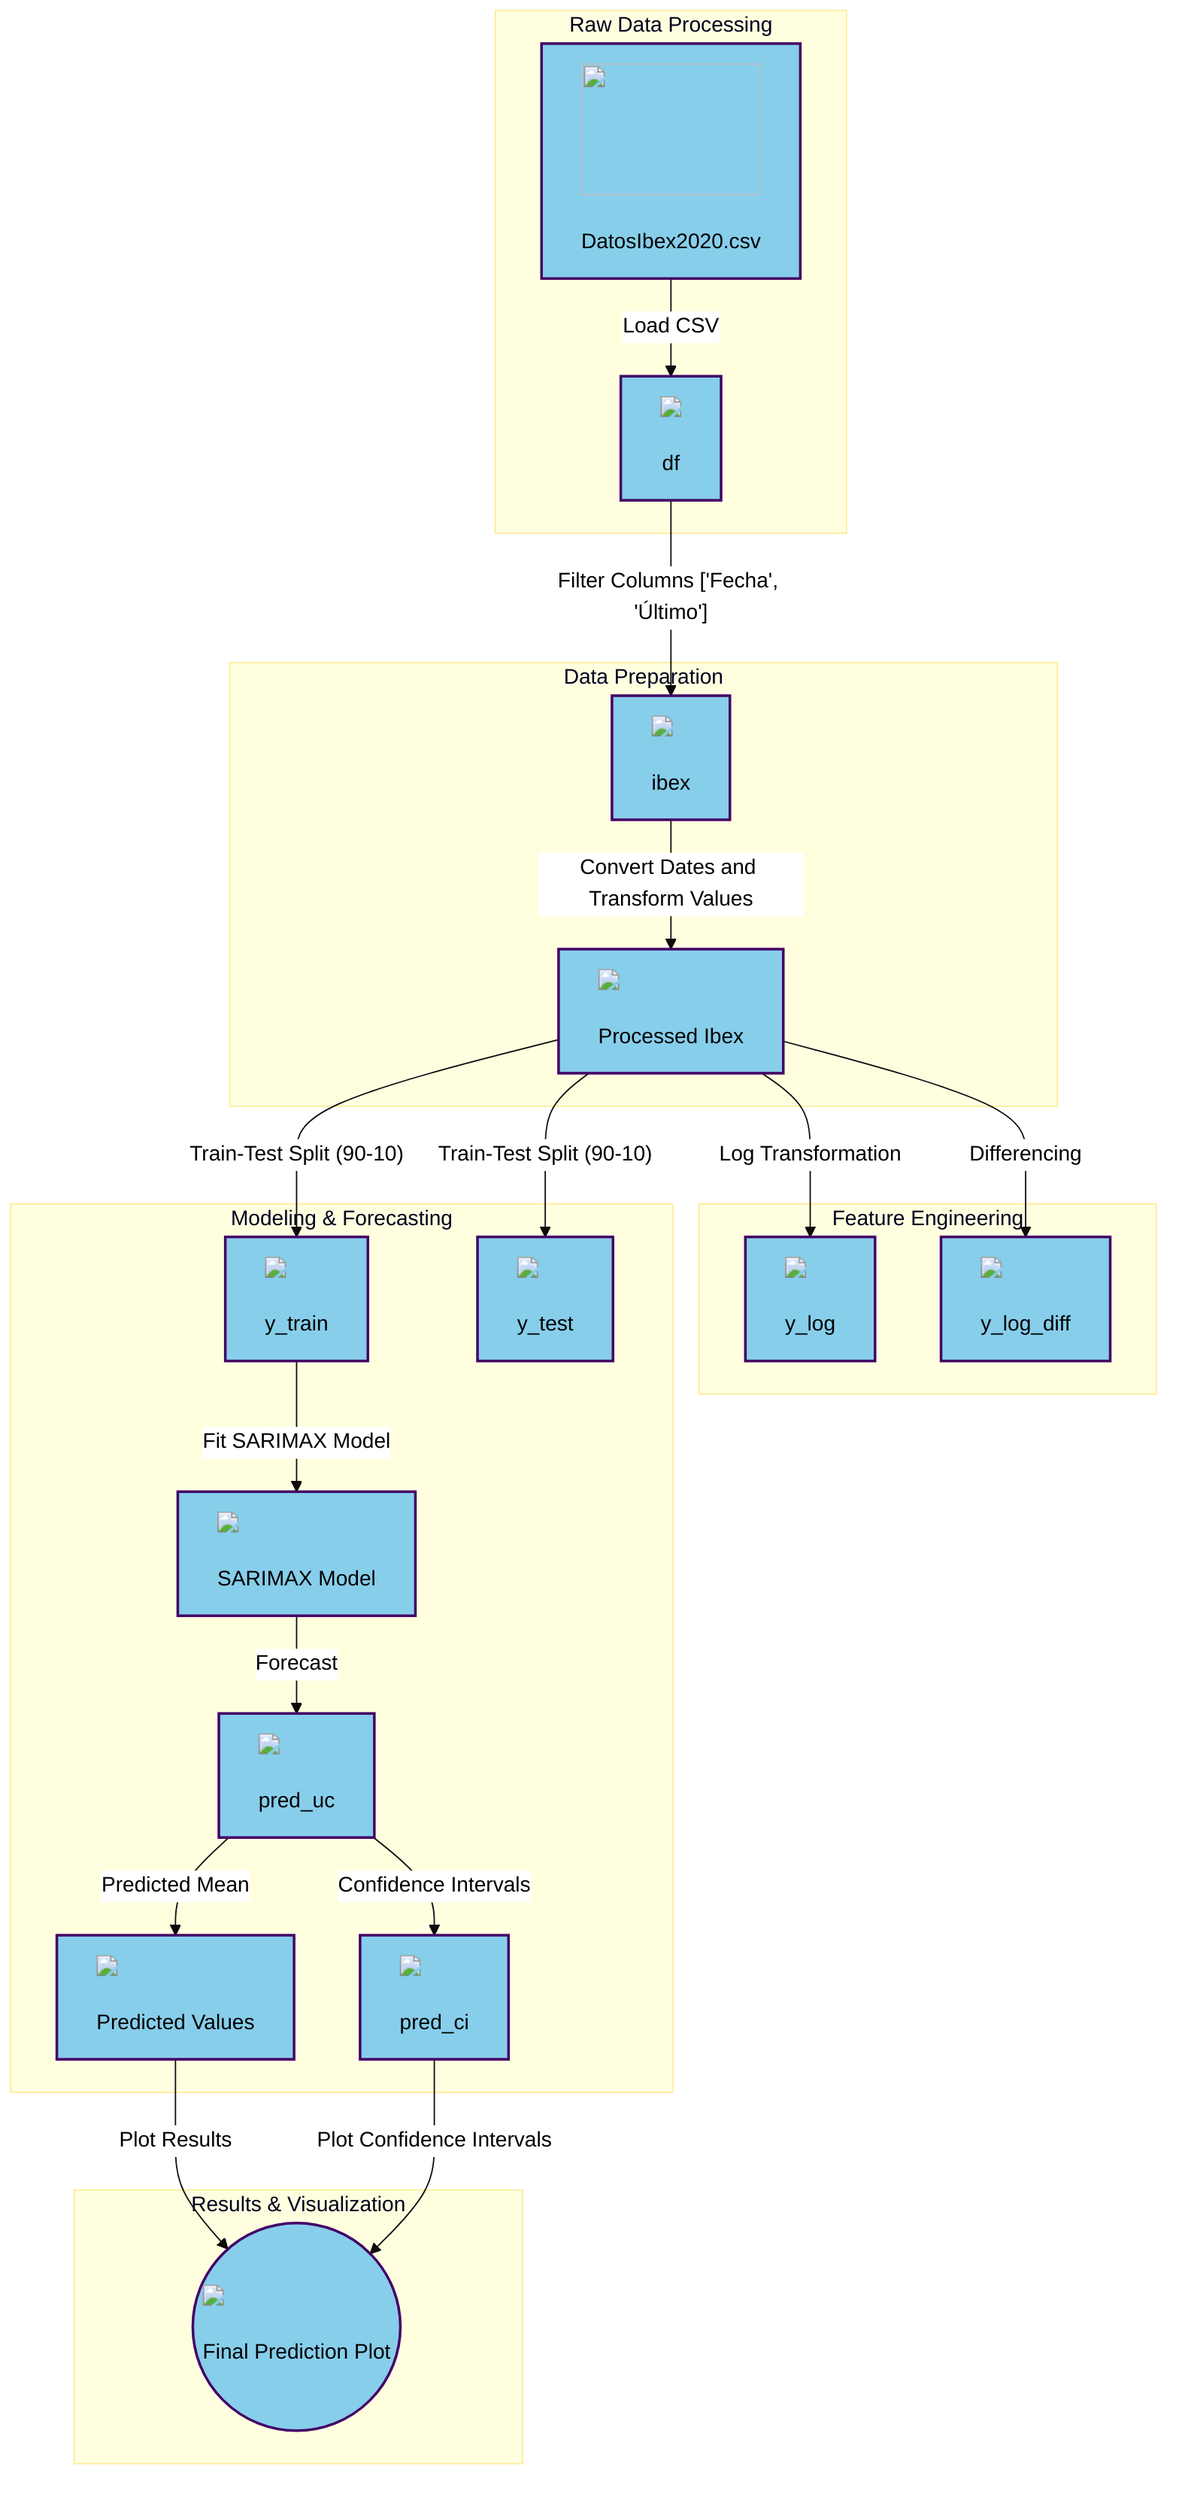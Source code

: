 %%{ init : { 'theme' : 'base', 'themeVariables': { 'primaryColor': '#ffcc00', 'edgeLabelBackground':'#ffffff', 'tertiaryColor': '#ffffe0', 'primaryBorderColor': '#d4aa00', 'primaryTextColor': '#000000', 'tertiaryBorderColor': '#ffeb99'}, 'themeCSS': '.label foreignObject { overflow: visible; } '} }%%

graph TD

    %% Data Sources
    A["<img src='path/to/file.svg' width=100 height=100/> <br/> DatosIbex2020.csv"] -->|"Load CSV"| B["<img src='path/to/table.svg'/> <br/> df"]
    
    %% DataFrame Creation and Filtering
    B -->|"Filter Columns ['Fecha', 'Último']"| C["<img src='path/to/column_split.svg'/> <br/> ibex"]

    %% Data Transformation
    C -->|"Convert Dates and Transform Values"| D["<img src='path/to/row_split.svg'/> <br/> Processed Ibex"]
    D -->|"Log Transformation"| E["<img src='path/to/hist_template.svg'/> <br/> y_log"]
    D -->|"Differencing"| F["<img src='path/to/hist_template.svg'/> <br/> y_log_diff"]

    %% Train-Test Split
    D -->|"Train-Test Split (90-10)"| G["<img src='path/to/row_split.svg'/> <br/> y_train"]
    D -->|"Train-Test Split (90-10)"| H["<img src='path/to/row_split.svg'/> <br/> y_test"]

    %% Model Fitting
    G -->|"Fit SARIMAX Model"| I["<img src='path/to/brain.svg'/> <br/> SARIMAX Model"]
    
    %% Predicting
    I -->|"Forecast"| J["<img src='path/to/scatter_plot_template.svg'/> <br/> pred_uc"]

    %% Evaluation
    J -->|"Predicted Mean"| K["<img src='path/to/lineplot_template.svg'/> <br/> Predicted Values"]
    J -->|"Confidence Intervals"| L["<img src='path/to/boxplot_template.svg'/> <br/> pred_ci"]

    %% Final Output
    K -->|"Plot Results"| M(("<img src='path/to/hist_template.svg'/> <br/> Final Prediction Plot"))
    L -->|"Plot Confidence Intervals"| M 

    %% Styling
    subgraph raw_data ["Raw Data Processing"]
    A
    B
    end

    subgraph data_prep ["Data Preparation"]
    C
    D
    end

    subgraph feature_eng ["Feature Engineering"]
    E
    F
    end

    subgraph modeling ["Modeling & Forecasting"]
    G
    H
    I
    J
    K
    L
    end

    subgraph results ["Results & Visualization"]
    M
    end
    
    classDef dataNodes fill:#87CEEB,stroke:#440066,stroke-width:2px;
    classDef modelNodes fill:#C6F4D6,stroke:#006600,stroke-width:2px;
    classDef outputNodes fill:#F2C464,stroke:#996600,stroke-width:2px;
    class A,B,C,D,E,F,G,H,I,J,K,L,M dataNodes;